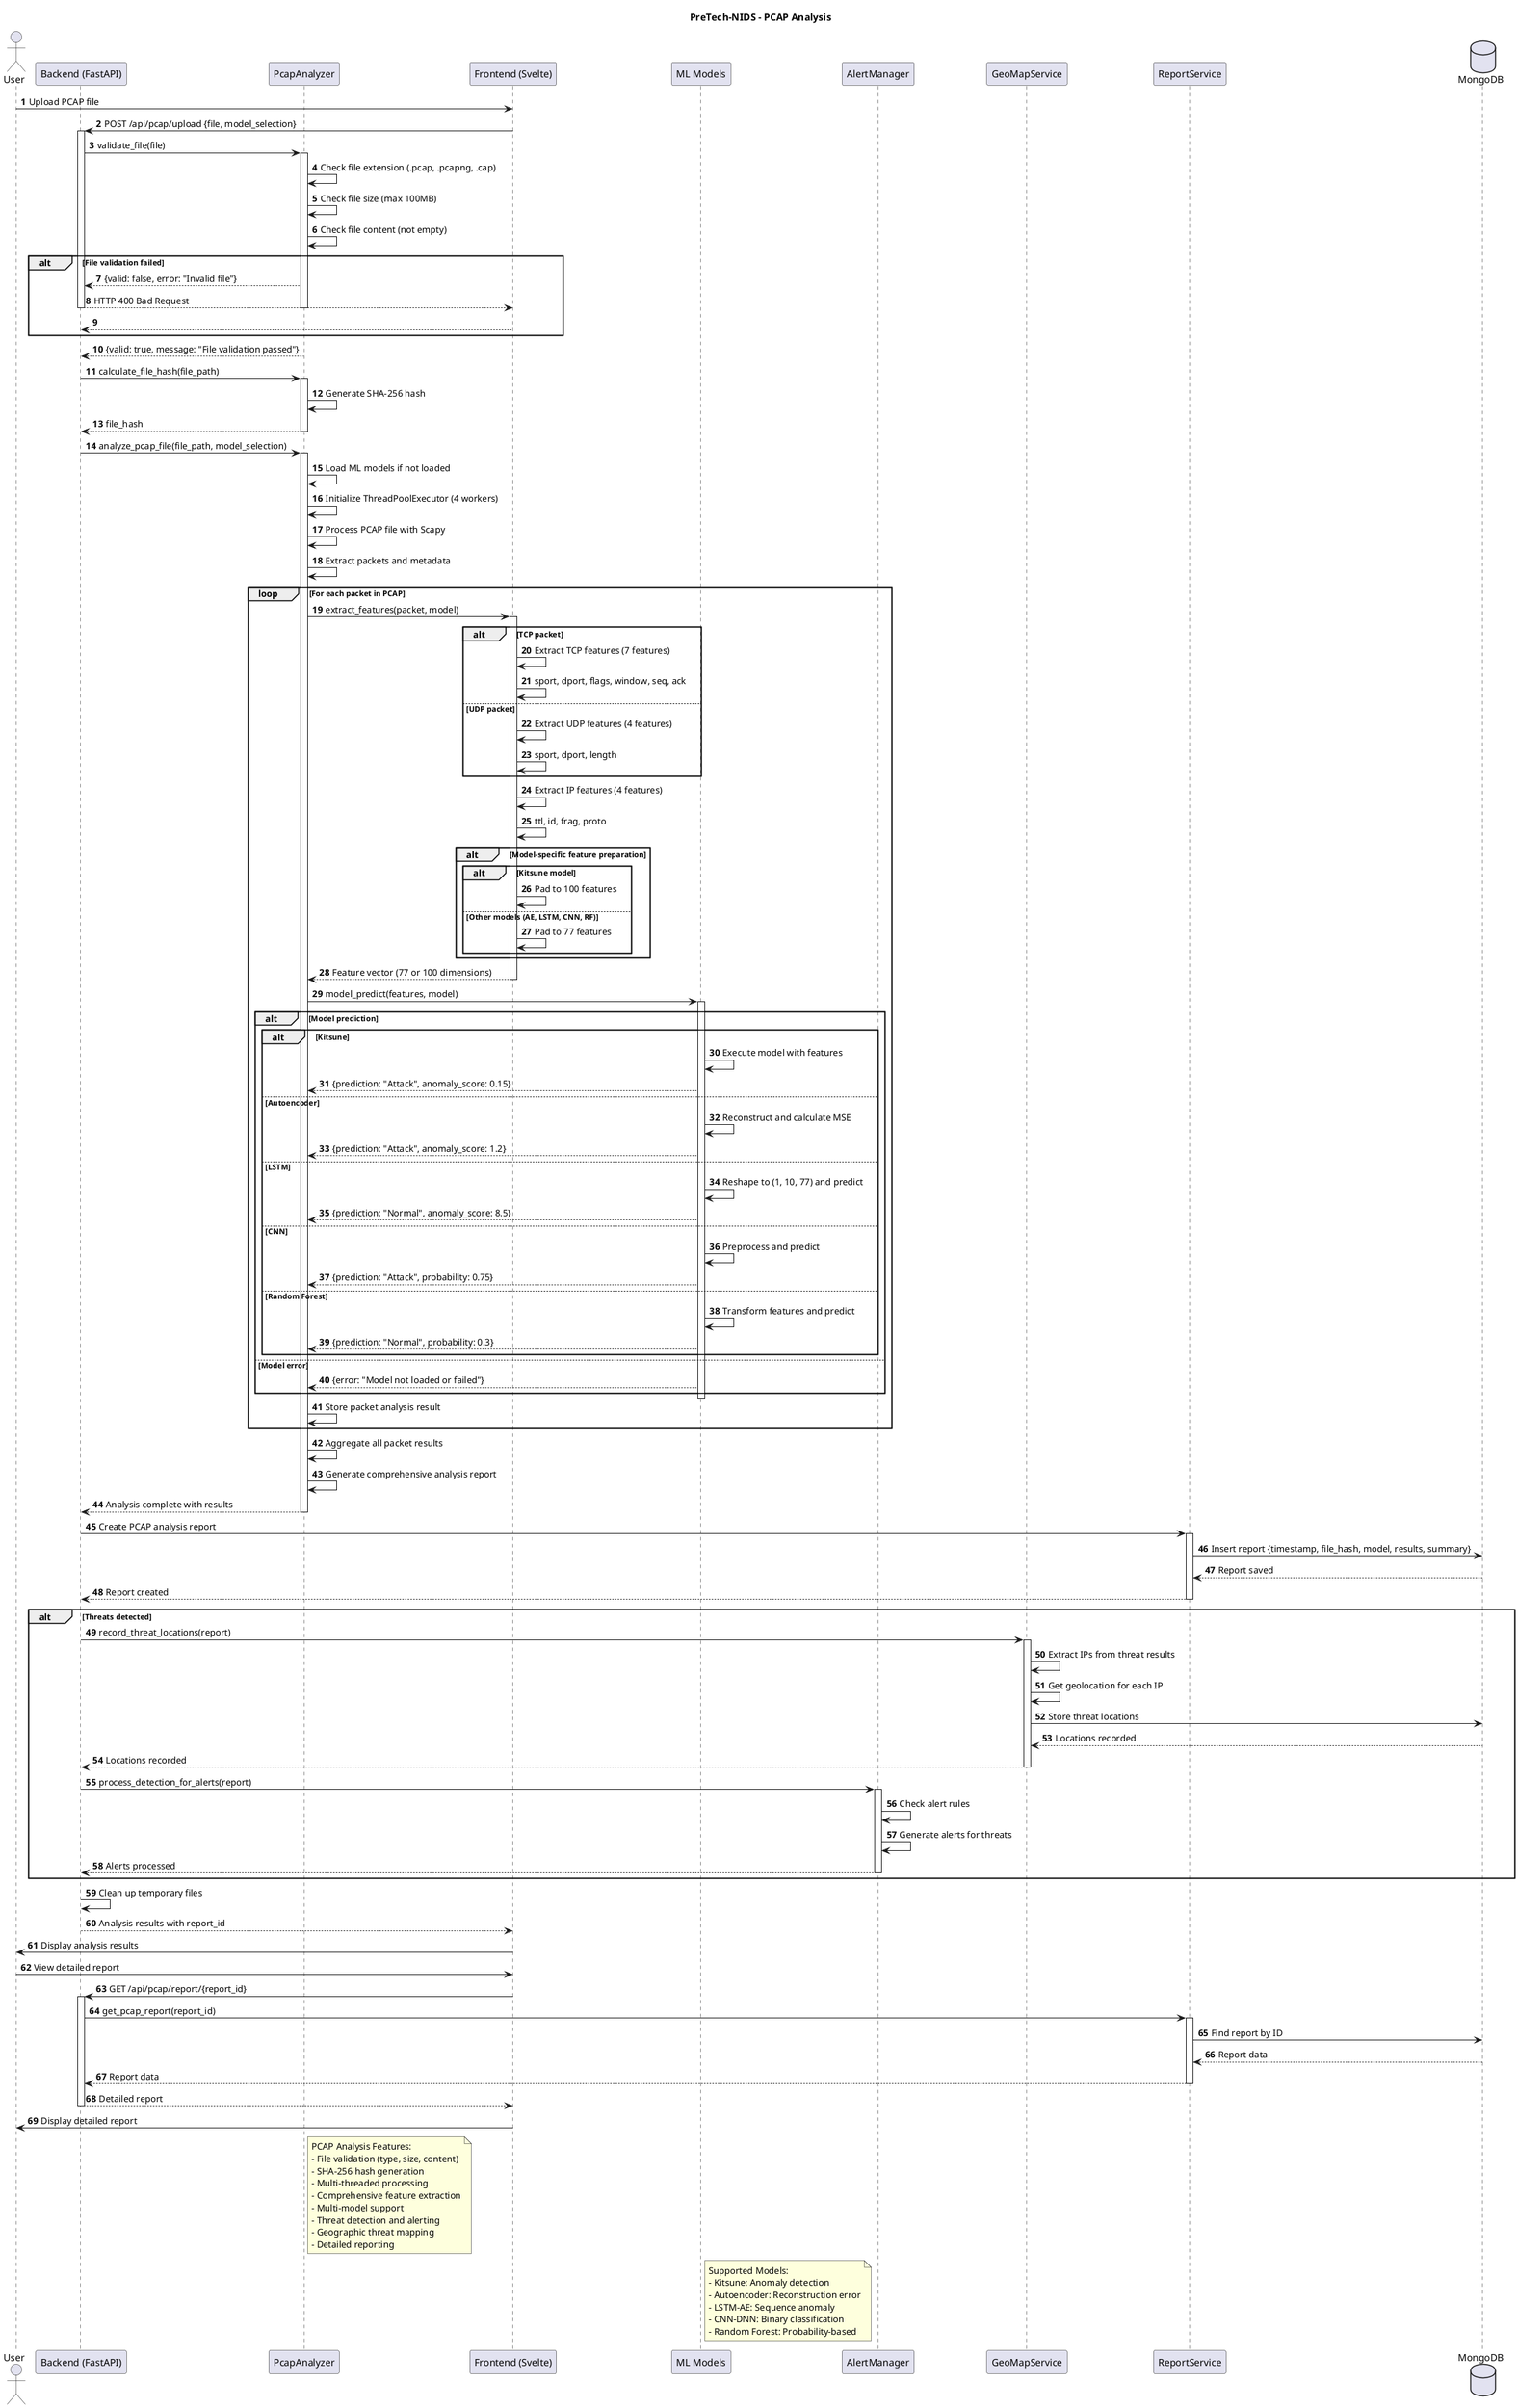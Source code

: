 @startuml
title PreTech-NIDS - PCAP Analysis
hide circle
autonumber

actor "User" as U
participant "Frontend (Svelte)" as FE
participant "Backend (FastAPI)" as BE
participant "PcapAnalyzer" as PA
participant "FeatureExtractor" as FE
participant "ML Models" as ML
participant "AlertManager" as AM
participant "GeoMapService" as GMS
participant "ReportService" as RS
database "MongoDB" as DB

U -> FE : Upload PCAP file
FE -> BE : POST /api/pcap/upload {file, model_selection}
activate BE

BE -> PA : validate_file(file)
activate PA
PA -> PA : Check file extension (.pcap, .pcapng, .cap)
PA -> PA : Check file size (max 100MB)
PA -> PA : Check file content (not empty)
alt File validation failed
  PA --> BE : {valid: false, error: "Invalid file"}
  BE --> FE : HTTP 400 Bad Request
  deactivate PA
  deactivate BE
  return
end
PA --> BE : {valid: true, message: "File validation passed"}
deactivate PA

BE -> PA : calculate_file_hash(file_path)
activate PA
PA -> PA : Generate SHA-256 hash
PA --> BE : file_hash
deactivate PA

BE -> PA : analyze_pcap_file(file_path, model_selection)
activate PA

PA -> PA : Load ML models if not loaded
PA -> PA : Initialize ThreadPoolExecutor (4 workers)

PA -> PA : Process PCAP file with Scapy
PA -> PA : Extract packets and metadata

loop For each packet in PCAP
  PA -> FE : extract_features(packet, model)
  activate FE
  
  alt TCP packet
    FE -> FE : Extract TCP features (7 features)
    FE -> FE : sport, dport, flags, window, seq, ack
  else UDP packet
    FE -> FE : Extract UDP features (4 features)
    FE -> FE : sport, dport, length
  end
  
  FE -> FE : Extract IP features (4 features)
  FE -> FE : ttl, id, frag, proto
  
  alt Model-specific feature preparation
    alt Kitsune model
      FE -> FE : Pad to 100 features
    else Other models (AE, LSTM, CNN, RF)
      FE -> FE : Pad to 77 features
    end
  end
  
  FE --> PA : Feature vector (77 or 100 dimensions)
  deactivate FE
  
  PA -> ML : model_predict(features, model)
  activate ML
  
  alt Model prediction
    alt Kitsune
      ML -> ML : Execute model with features
      ML --> PA : {prediction: "Attack", anomaly_score: 0.15}
    else Autoencoder
      ML -> ML : Reconstruct and calculate MSE
      ML --> PA : {prediction: "Attack", anomaly_score: 1.2}
    else LSTM
      ML -> ML : Reshape to (1, 10, 77) and predict
      ML --> PA : {prediction: "Normal", anomaly_score: 8.5}
    else CNN
      ML -> ML : Preprocess and predict
      ML --> PA : {prediction: "Attack", probability: 0.75}
    else Random Forest
      ML -> ML : Transform features and predict
      ML --> PA : {prediction: "Normal", probability: 0.3}
    end
  else Model error
    ML --> PA : {error: "Model not loaded or failed"}
  end
  
  deactivate ML
  
  PA -> PA : Store packet analysis result
end

PA -> PA : Aggregate all packet results
PA -> PA : Generate comprehensive analysis report

PA --> BE : Analysis complete with results
deactivate PA

BE -> RS : Create PCAP analysis report
activate RS
RS -> DB : Insert report {timestamp, file_hash, model, results, summary}
DB --> RS : Report saved
RS --> BE : Report created
deactivate RS

alt Threats detected
  BE -> GMS : record_threat_locations(report)
  activate GMS
  GMS -> GMS : Extract IPs from threat results
  GMS -> GMS : Get geolocation for each IP
  GMS -> DB : Store threat locations
  DB --> GMS : Locations recorded
  GMS --> BE : Locations recorded
  deactivate GMS
  
  BE -> AM : process_detection_for_alerts(report)
  activate AM
  AM -> AM : Check alert rules
  AM -> AM : Generate alerts for threats
  AM --> BE : Alerts processed
  deactivate AM
end

BE -> BE : Clean up temporary files
BE --> FE : Analysis results with report_id
deactivate BE

FE -> U : Display analysis results

' Optional: Get detailed report
U -> FE : View detailed report
FE -> BE : GET /api/pcap/report/{report_id}
activate BE
BE -> RS : get_pcap_report(report_id)
activate RS
RS -> DB : Find report by ID
DB --> RS : Report data
RS --> BE : Report data
deactivate RS
BE --> FE : Detailed report
deactivate BE

FE -> U : Display detailed report

note right of PA
  PCAP Analysis Features:
  - File validation (type, size, content)
  - SHA-256 hash generation
  - Multi-threaded processing
  - Comprehensive feature extraction
  - Multi-model support
  - Threat detection and alerting
  - Geographic threat mapping
  - Detailed reporting
end note

note right of ML
  Supported Models:
  - Kitsune: Anomaly detection
  - Autoencoder: Reconstruction error
  - LSTM-AE: Sequence anomaly
  - CNN-DNN: Binary classification
  - Random Forest: Probability-based
end note

@enduml



